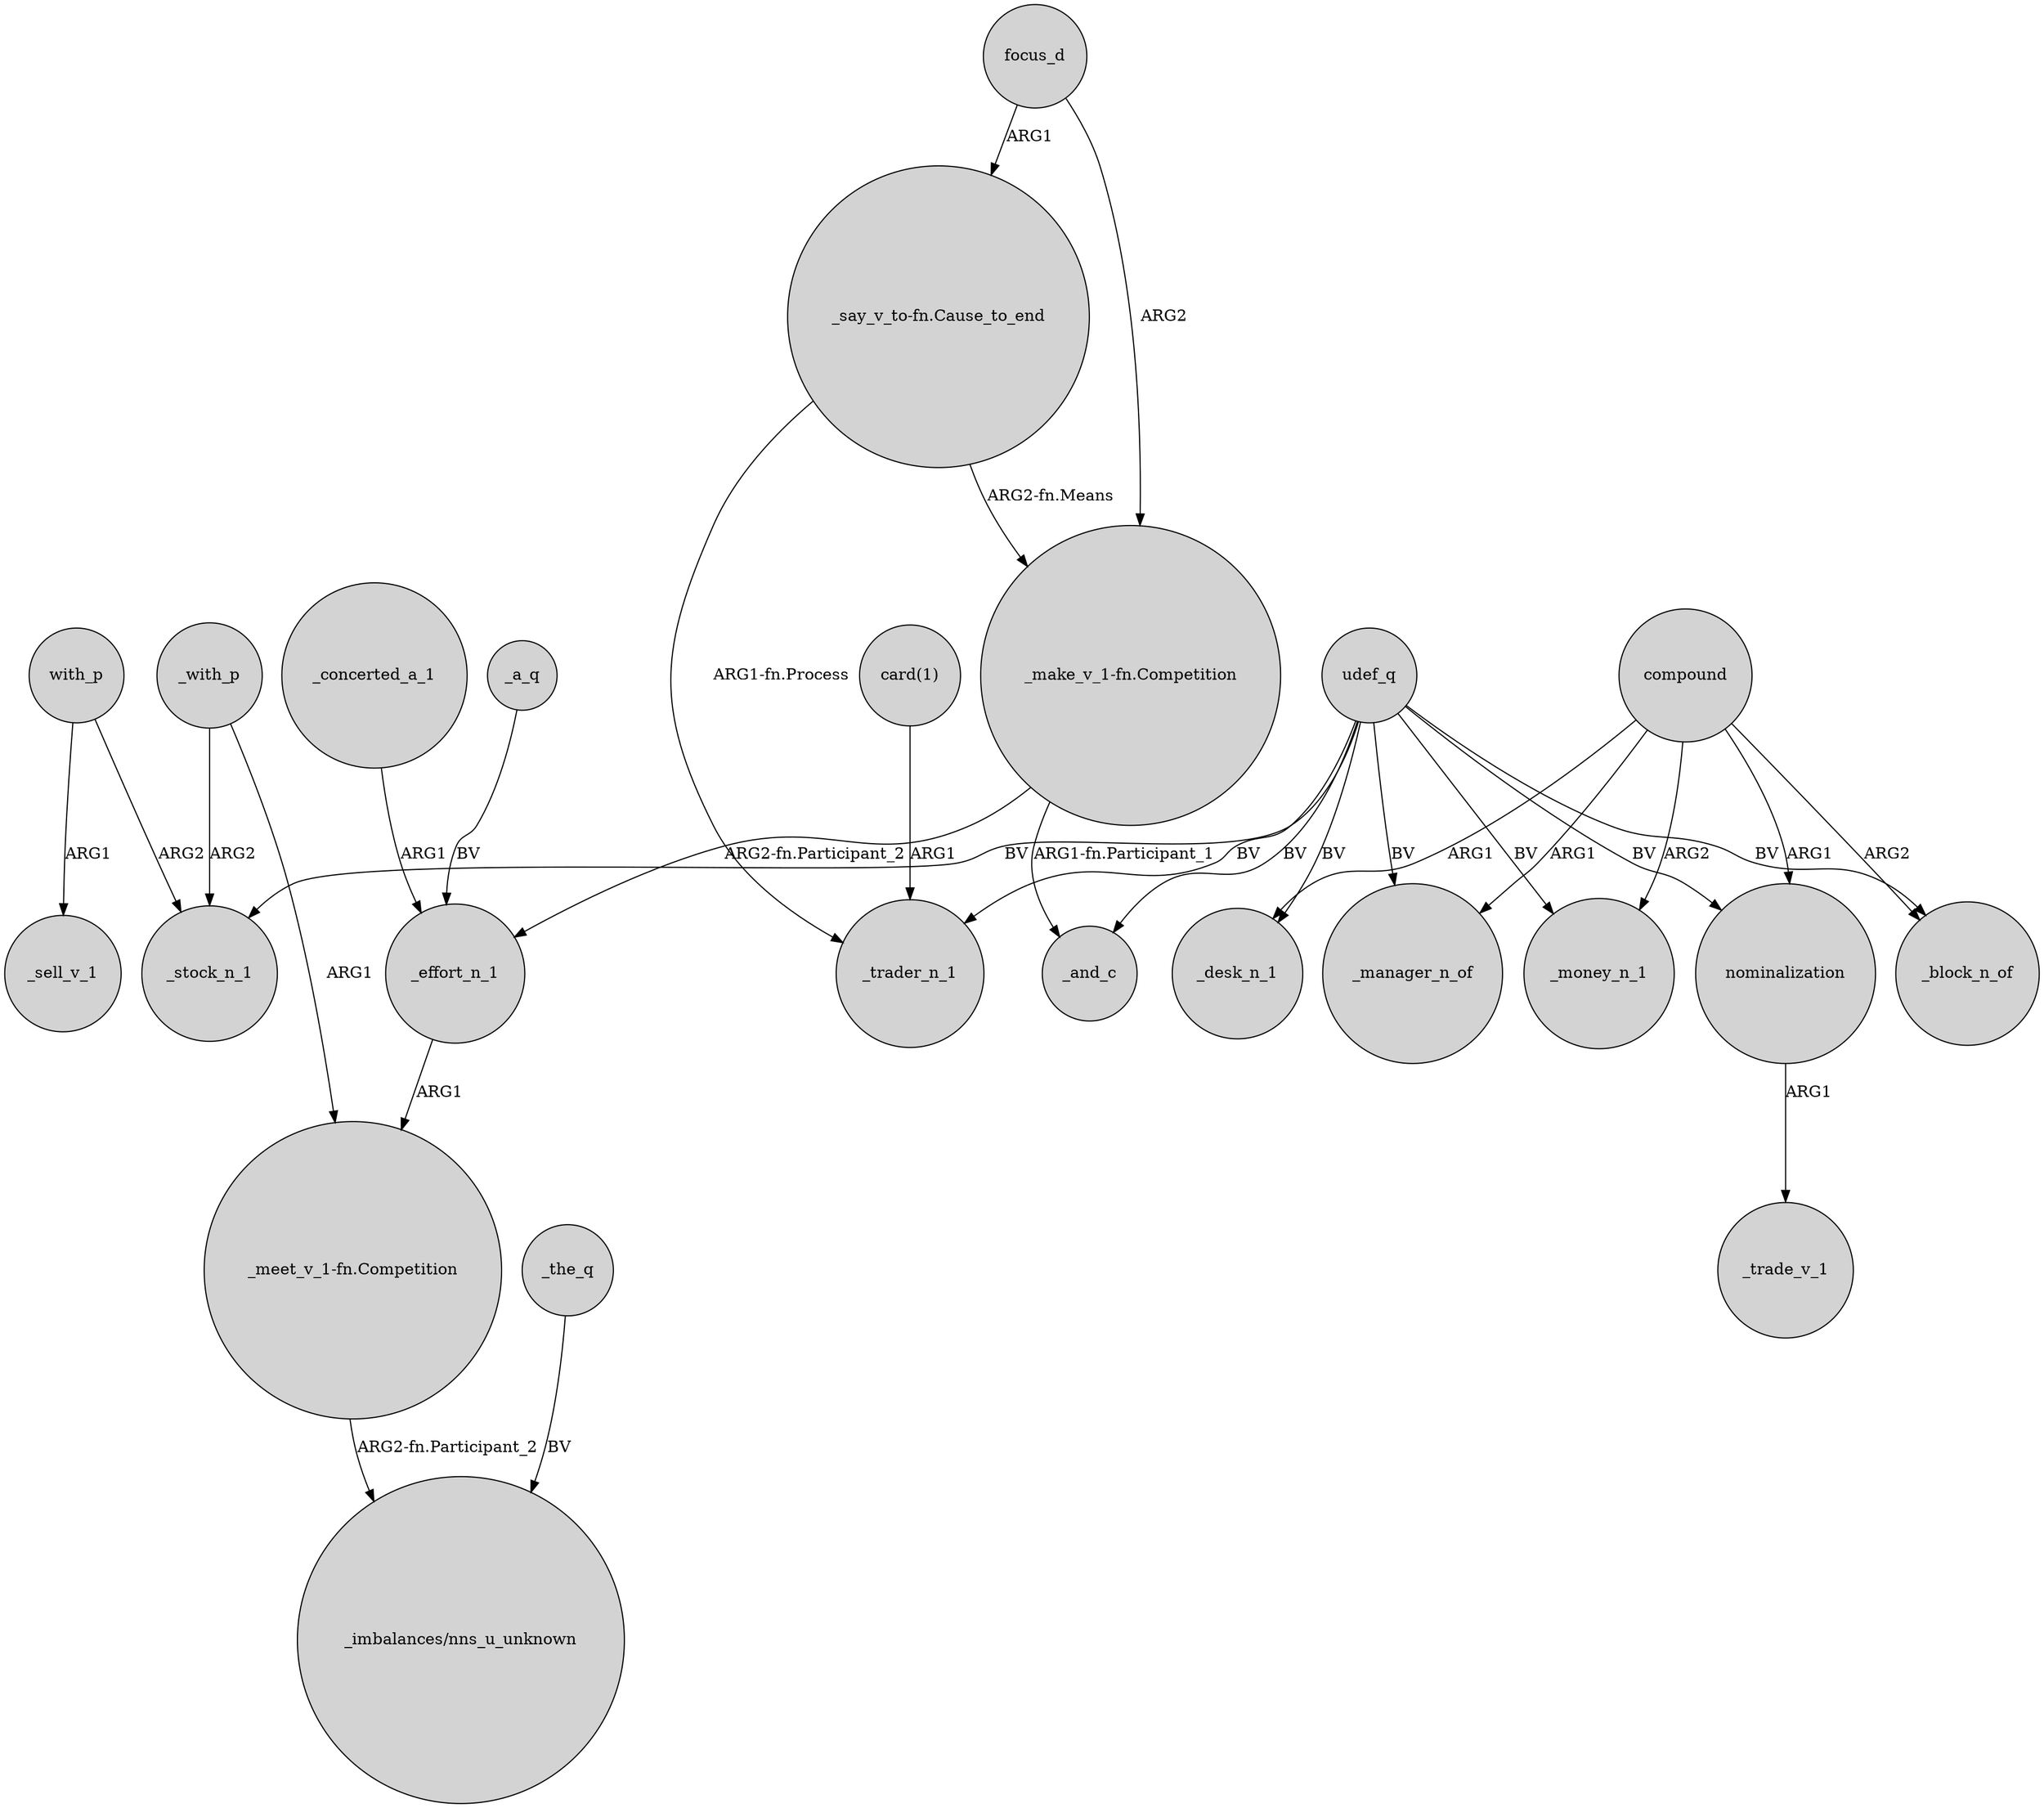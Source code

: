 digraph {
	node [shape=circle style=filled]
	"_say_v_to-fn.Cause_to_end" -> _trader_n_1 [label="ARG1-fn.Process"]
	"card(1)" -> _trader_n_1 [label=ARG1]
	_concerted_a_1 -> _effort_n_1 [label=ARG1]
	with_p -> _stock_n_1 [label=ARG2]
	focus_d -> "_say_v_to-fn.Cause_to_end" [label=ARG1]
	udef_q -> _manager_n_of [label=BV]
	"_make_v_1-fn.Competition" -> _and_c [label="ARG1-fn.Participant_1"]
	udef_q -> nominalization [label=BV]
	with_p -> _sell_v_1 [label=ARG1]
	"_meet_v_1-fn.Competition" -> "_imbalances/nns_u_unknown" [label="ARG2-fn.Participant_2"]
	_a_q -> _effort_n_1 [label=BV]
	udef_q -> _and_c [label=BV]
	udef_q -> _desk_n_1 [label=BV]
	_effort_n_1 -> "_meet_v_1-fn.Competition" [label=ARG1]
	compound -> nominalization [label=ARG1]
	udef_q -> _trader_n_1 [label=BV]
	udef_q -> _stock_n_1 [label=BV]
	compound -> _desk_n_1 [label=ARG1]
	compound -> _block_n_of [label=ARG2]
	udef_q -> _money_n_1 [label=BV]
	focus_d -> "_make_v_1-fn.Competition" [label=ARG2]
	udef_q -> _block_n_of [label=BV]
	_with_p -> "_meet_v_1-fn.Competition" [label=ARG1]
	compound -> _money_n_1 [label=ARG2]
	"_make_v_1-fn.Competition" -> _effort_n_1 [label="ARG2-fn.Participant_2"]
	"_say_v_to-fn.Cause_to_end" -> "_make_v_1-fn.Competition" [label="ARG2-fn.Means"]
	_the_q -> "_imbalances/nns_u_unknown" [label=BV]
	_with_p -> _stock_n_1 [label=ARG2]
	compound -> _manager_n_of [label=ARG1]
	nominalization -> _trade_v_1 [label=ARG1]
}
